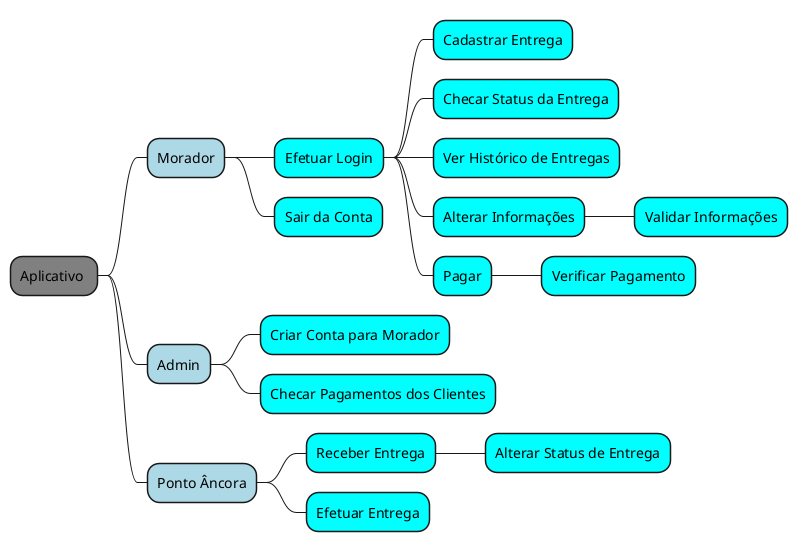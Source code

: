 @startmindmap

*[#Gray] Aplicativo 
**[#LightBlue] Morador
***[#Cyan] Efetuar Login
****[#Cyan] Cadastrar Entrega
****[#Cyan] Checar Status da Entrega
****[#Cyan] Ver Histórico de Entregas
****[#Cyan] Alterar Informações
*****[#Cyan] Validar Informações
****[#Cyan] Pagar
*****[#Cyan] Verificar Pagamento
***[#Cyan] Sair da Conta

**[#LightBlue] Admin
***[#Cyan] Criar Conta para Morador
***[#Cyan] Checar Pagamentos dos Clientes

**[#LightBlue] Ponto Âncora
***[#Cyan] Receber Entrega
****[#Cyan] Alterar Status de Entrega
***[#Cyan] Efetuar Entrega

@endmindmap